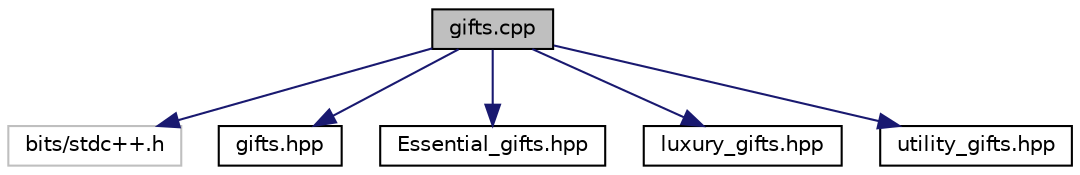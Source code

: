digraph "gifts.cpp"
{
  edge [fontname="Helvetica",fontsize="10",labelfontname="Helvetica",labelfontsize="10"];
  node [fontname="Helvetica",fontsize="10",shape=record];
  Node1 [label="gifts.cpp",height=0.2,width=0.4,color="black", fillcolor="grey75", style="filled", fontcolor="black"];
  Node1 -> Node2 [color="midnightblue",fontsize="10",style="solid",fontname="Helvetica"];
  Node2 [label="bits/stdc++.h",height=0.2,width=0.4,color="grey75", fillcolor="white", style="filled"];
  Node1 -> Node3 [color="midnightblue",fontsize="10",style="solid",fontname="Helvetica"];
  Node3 [label="gifts.hpp",height=0.2,width=0.4,color="black", fillcolor="white", style="filled",URL="$gifts_8hpp.html"];
  Node1 -> Node4 [color="midnightblue",fontsize="10",style="solid",fontname="Helvetica"];
  Node4 [label="Essential_gifts.hpp",height=0.2,width=0.4,color="black", fillcolor="white", style="filled",URL="$Essential__gifts_8hpp.html"];
  Node1 -> Node5 [color="midnightblue",fontsize="10",style="solid",fontname="Helvetica"];
  Node5 [label="luxury_gifts.hpp",height=0.2,width=0.4,color="black", fillcolor="white", style="filled",URL="$luxury__gifts_8hpp.html"];
  Node1 -> Node6 [color="midnightblue",fontsize="10",style="solid",fontname="Helvetica"];
  Node6 [label="utility_gifts.hpp",height=0.2,width=0.4,color="black", fillcolor="white", style="filled",URL="$utility__gifts_8hpp.html"];
}
